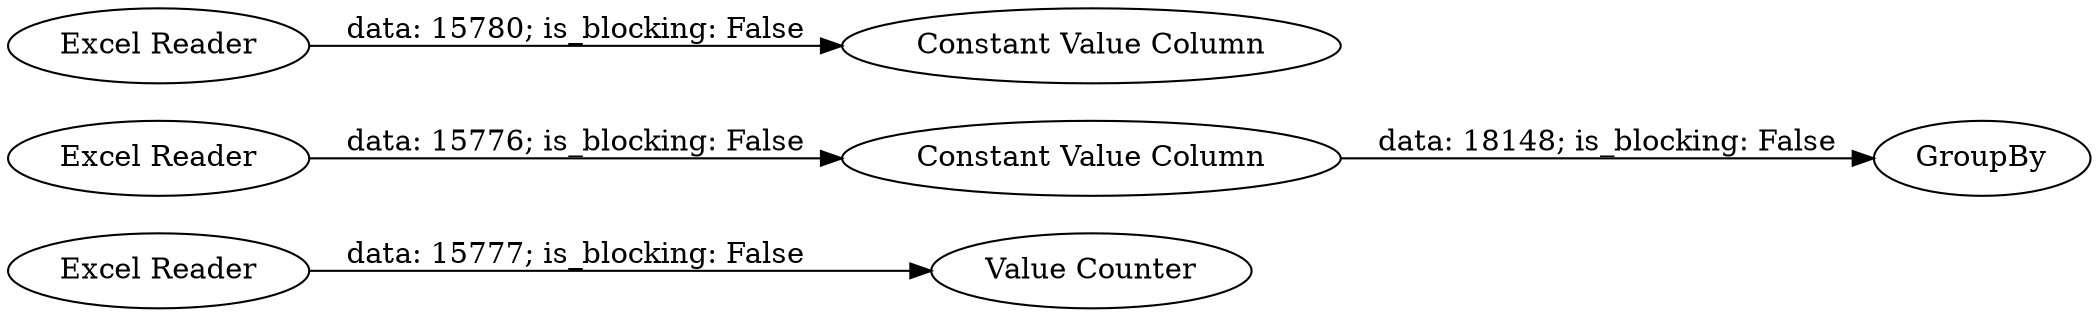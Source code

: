 digraph {
	"5291620632416269291_1" [label="Excel Reader"]
	"5291620632416269291_7" [label="Excel Reader"]
	"5291620632416269291_3" [label="Constant Value Column"]
	"5291620632416269291_5" [label="Excel Reader"]
	"5291620632416269291_4" [label=GroupBy]
	"5291620632416269291_2" [label="Value Counter"]
	"5291620632416269291_6" [label="Constant Value Column"]
	"5291620632416269291_5" -> "5291620632416269291_3" [label="data: 15780; is_blocking: False"]
	"5291620632416269291_6" -> "5291620632416269291_4" [label="data: 18148; is_blocking: False"]
	"5291620632416269291_1" -> "5291620632416269291_2" [label="data: 15777; is_blocking: False"]
	"5291620632416269291_7" -> "5291620632416269291_6" [label="data: 15776; is_blocking: False"]
	rankdir=LR
}
